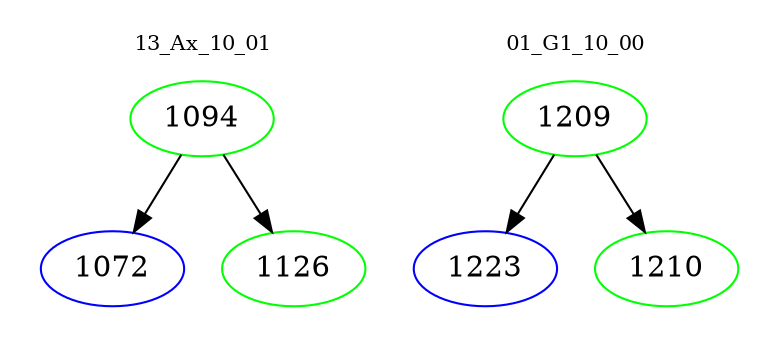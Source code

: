 digraph{
subgraph cluster_0 {
color = white
label = "13_Ax_10_01";
fontsize=10;
T0_1094 [label="1094", color="green"]
T0_1094 -> T0_1072 [color="black"]
T0_1072 [label="1072", color="blue"]
T0_1094 -> T0_1126 [color="black"]
T0_1126 [label="1126", color="green"]
}
subgraph cluster_1 {
color = white
label = "01_G1_10_00";
fontsize=10;
T1_1209 [label="1209", color="green"]
T1_1209 -> T1_1223 [color="black"]
T1_1223 [label="1223", color="blue"]
T1_1209 -> T1_1210 [color="black"]
T1_1210 [label="1210", color="green"]
}
}
